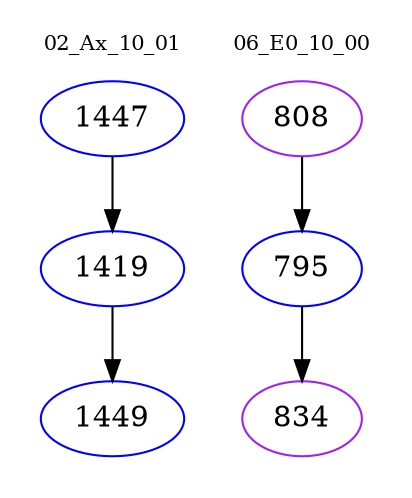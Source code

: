 digraph{
subgraph cluster_0 {
color = white
label = "02_Ax_10_01";
fontsize=10;
T0_1447 [label="1447", color="blue"]
T0_1447 -> T0_1419 [color="black"]
T0_1419 [label="1419", color="blue"]
T0_1419 -> T0_1449 [color="black"]
T0_1449 [label="1449", color="blue"]
}
subgraph cluster_1 {
color = white
label = "06_E0_10_00";
fontsize=10;
T1_808 [label="808", color="purple"]
T1_808 -> T1_795 [color="black"]
T1_795 [label="795", color="blue"]
T1_795 -> T1_834 [color="black"]
T1_834 [label="834", color="purple"]
}
}
